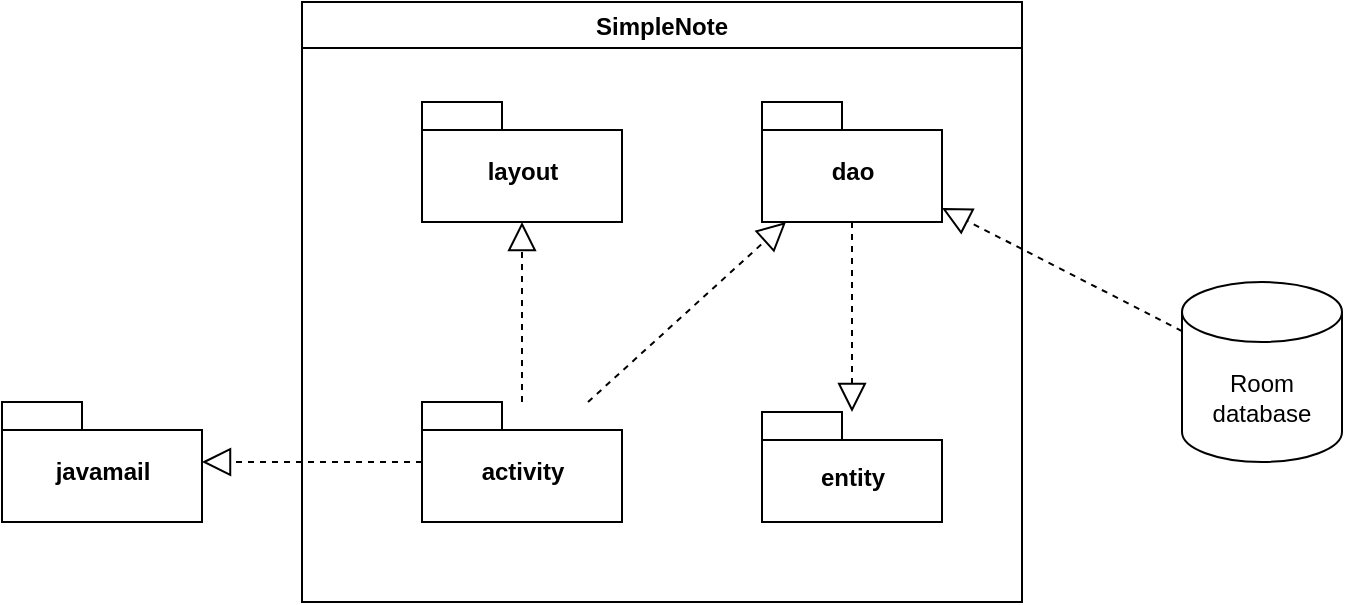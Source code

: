 <mxfile version="20.2.3" type="device"><diagram id="C5RBs43oDa-KdzZeNtuy" name="Page-1"><mxGraphModel dx="1306" dy="661" grid="1" gridSize="10" guides="1" tooltips="1" connect="1" arrows="1" fold="1" page="1" pageScale="1" pageWidth="827" pageHeight="1169" math="0" shadow="0"><root><mxCell id="WIyWlLk6GJQsqaUBKTNV-0"/><mxCell id="WIyWlLk6GJQsqaUBKTNV-1" parent="WIyWlLk6GJQsqaUBKTNV-0"/><mxCell id="wO6UtkM6akVK6PUgtJWH-5" value="Room database" style="shape=cylinder3;whiteSpace=wrap;html=1;boundedLbl=1;backgroundOutline=1;size=15;" parent="WIyWlLk6GJQsqaUBKTNV-1" vertex="1"><mxGeometry x="690" y="300" width="80" height="90" as="geometry"/></mxCell><mxCell id="wO6UtkM6akVK6PUgtJWH-6" value="SimpleNote" style="swimlane;" parent="WIyWlLk6GJQsqaUBKTNV-1" vertex="1"><mxGeometry x="250" y="160" width="360" height="300" as="geometry"/></mxCell><mxCell id="wO6UtkM6akVK6PUgtJWH-0" value="layout" style="shape=folder;fontStyle=1;spacingTop=10;tabWidth=40;tabHeight=14;tabPosition=left;html=1;" parent="wO6UtkM6akVK6PUgtJWH-6" vertex="1"><mxGeometry x="60" y="50" width="100" height="60" as="geometry"/></mxCell><mxCell id="wO6UtkM6akVK6PUgtJWH-1" value="activity" style="shape=folder;fontStyle=1;spacingTop=10;tabWidth=40;tabHeight=14;tabPosition=left;html=1;" parent="wO6UtkM6akVK6PUgtJWH-6" vertex="1"><mxGeometry x="60" y="200" width="100" height="60" as="geometry"/></mxCell><mxCell id="wO6UtkM6akVK6PUgtJWH-10" value="" style="endArrow=block;dashed=1;endFill=0;endSize=12;html=1;rounded=0;" parent="wO6UtkM6akVK6PUgtJWH-6" source="wO6UtkM6akVK6PUgtJWH-1" target="wO6UtkM6akVK6PUgtJWH-0" edge="1"><mxGeometry width="160" relative="1" as="geometry"><mxPoint x="295" y="190" as="sourcePoint"/><mxPoint x="295" y="230" as="targetPoint"/></mxGeometry></mxCell><mxCell id="wO6UtkM6akVK6PUgtJWH-2" value="dao" style="shape=folder;fontStyle=1;spacingTop=10;tabWidth=40;tabHeight=14;tabPosition=left;html=1;" parent="wO6UtkM6akVK6PUgtJWH-6" vertex="1"><mxGeometry x="230" y="50" width="90" height="60" as="geometry"/></mxCell><mxCell id="wO6UtkM6akVK6PUgtJWH-9" value="" style="endArrow=block;dashed=1;endFill=0;endSize=12;html=1;rounded=0;" parent="wO6UtkM6akVK6PUgtJWH-6" source="wO6UtkM6akVK6PUgtJWH-1" target="wO6UtkM6akVK6PUgtJWH-2" edge="1"><mxGeometry width="160" relative="1" as="geometry"><mxPoint x="285" y="180" as="sourcePoint"/><mxPoint x="285" y="220" as="targetPoint"/></mxGeometry></mxCell><mxCell id="wO6UtkM6akVK6PUgtJWH-3" value="entity" style="shape=folder;fontStyle=1;spacingTop=10;tabWidth=40;tabHeight=14;tabPosition=left;html=1;" parent="wO6UtkM6akVK6PUgtJWH-6" vertex="1"><mxGeometry x="230" y="205" width="90" height="55" as="geometry"/></mxCell><mxCell id="wO6UtkM6akVK6PUgtJWH-7" value="" style="endArrow=block;dashed=1;endFill=0;endSize=12;html=1;rounded=0;" parent="wO6UtkM6akVK6PUgtJWH-6" source="wO6UtkM6akVK6PUgtJWH-2" target="wO6UtkM6akVK6PUgtJWH-3" edge="1"><mxGeometry width="160" relative="1" as="geometry"><mxPoint y="70" as="sourcePoint"/><mxPoint x="160" y="70" as="targetPoint"/></mxGeometry></mxCell><mxCell id="wO6UtkM6akVK6PUgtJWH-8" value="" style="endArrow=block;dashed=1;endFill=0;endSize=12;html=1;rounded=0;" parent="WIyWlLk6GJQsqaUBKTNV-1" source="wO6UtkM6akVK6PUgtJWH-5" target="wO6UtkM6akVK6PUgtJWH-2" edge="1"><mxGeometry width="160" relative="1" as="geometry"><mxPoint x="535" y="380" as="sourcePoint"/><mxPoint x="535" y="340" as="targetPoint"/></mxGeometry></mxCell><mxCell id="WKs1shoK7sh5c2Pxr_zR-0" value="javamail" style="shape=folder;fontStyle=1;spacingTop=10;tabWidth=40;tabHeight=14;tabPosition=left;html=1;" vertex="1" parent="WIyWlLk6GJQsqaUBKTNV-1"><mxGeometry x="100" y="360" width="100" height="60" as="geometry"/></mxCell><mxCell id="WKs1shoK7sh5c2Pxr_zR-2" value="" style="endArrow=block;dashed=1;endFill=0;endSize=12;html=1;rounded=0;" edge="1" parent="WIyWlLk6GJQsqaUBKTNV-1" source="wO6UtkM6akVK6PUgtJWH-1" target="WKs1shoK7sh5c2Pxr_zR-0"><mxGeometry width="160" relative="1" as="geometry"><mxPoint x="370" y="370" as="sourcePoint"/><mxPoint x="370" y="280.0" as="targetPoint"/></mxGeometry></mxCell></root></mxGraphModel></diagram></mxfile>